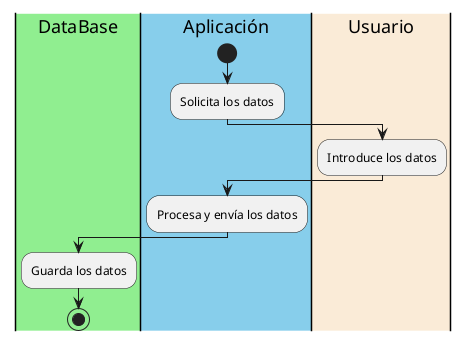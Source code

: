 @startuml Dar de Alta
|#LightGreen|DataBase|
|#SkyBlue|Aplicación|
start
:Solicita los datos;
|#AntiqueWhite|Usuario|
:Introduce los datos;
|Aplicación|
:Procesa y envía los datos;
|DataBase|
:Guarda los datos;
stop
@enduml

@startuml Visualizar Producto
|#LightGreen|DataBase|
|#SkyBlue|Aplicación|
start
:Solicita el producto;
|#AntiqueWhite|Usuario|
:Introduce el producto;
|Aplicación|
:Pide los datos a la base de datos;
|DataBase|
:Envía los datos;
|Aplicación|
:Muestra los datos;
stop
@enduml

@startuml Visualizar Empleados
|#LightGreen|DataBase|
|#SkyBlue|Aplicación|
start
:Pide los empleados;
|DataBase|
:Envía los datos;
|Aplicación|
:Muestra los datos;
stop
@enduml

@startuml Alta de Compra
|#LightGreen|DataBase|
|#SkyBlue|Aplicación|
start
:Solicita los datos de la compra;
|#AntiqueWhite|Usuario|
:Introduce los datos;
|Aplicación|
:Envía los datos;
|DataBase|
:Actualiza el stock;
:Guarda los datos de la compra; 
stop
@enduml

@startuml Listar Compras por CP
|#LightGreen|DataBase|
|#SkyBlue|Aplicación|
start
:Pide las compras ordenadas por CP;
|DataBase|
:Envía los datos;
|Aplicación|
:Muestra los datos;
stop
@enduml

@startuml Listar Stock
|#LightGreen|DataBase|
|#SkyBlue|Aplicación|
start
:Pide los productos junto con el numero de stock;
|DataBase|
:Envía los datos;
|Aplicación|
:Muestra los datos;
stop
@enduml

@startuml Obtener Precio de Venta
|#LightGreen|DataBase|
|#SkyBlue|Aplicación|
start
:Solicita el producto;
|#AntiqueWhite|Usuario|
:Introduce el producto;
|Aplicación|
:Pide los datos a la base de datos;
|DataBase|
:Envía los datos;
|Aplicación|
:Calcula y muestra el precio de venta;
stop
@enduml

@startuml Imprimir Etiqueta Producto
|#LightGreen|DataBase|
|#SkyBlue|Aplicación|
start
:Solicita el producto;
|#AntiqueWhite|Usuario|
:Introduce el producto;
|Aplicación|
:Pide los datos a la base de datos;
|DataBase|
:Envía los datos;
|Aplicación|
:Imprime la etiqueta;
stop
@enduml

@startuml Calcular Nominas Trabajadores
|#LightGreen|DataBase|
|#SkyBlue|Aplicación|
start
|Aplicación|
:Pide los datos a la base de datos;
|DataBase|
:Envía los datos;
|Aplicación|
:Calcula las nóminas;
:Genera el fichero de nóminas;
stop
@enduml

@startuml Exportar Datos
|#LightGreen|DataBase|
|#SkyBlue|Aplicación|
|#AntiqueWhite|Usuario|
start
:Selecciona el formato de exportación;
|Aplicación|
:Pide los datos a la base de datos;
|DataBase|
:Envía los datos;
|Aplicación|
:Exporta los datos al formato seleccionado;
stop
@enduml